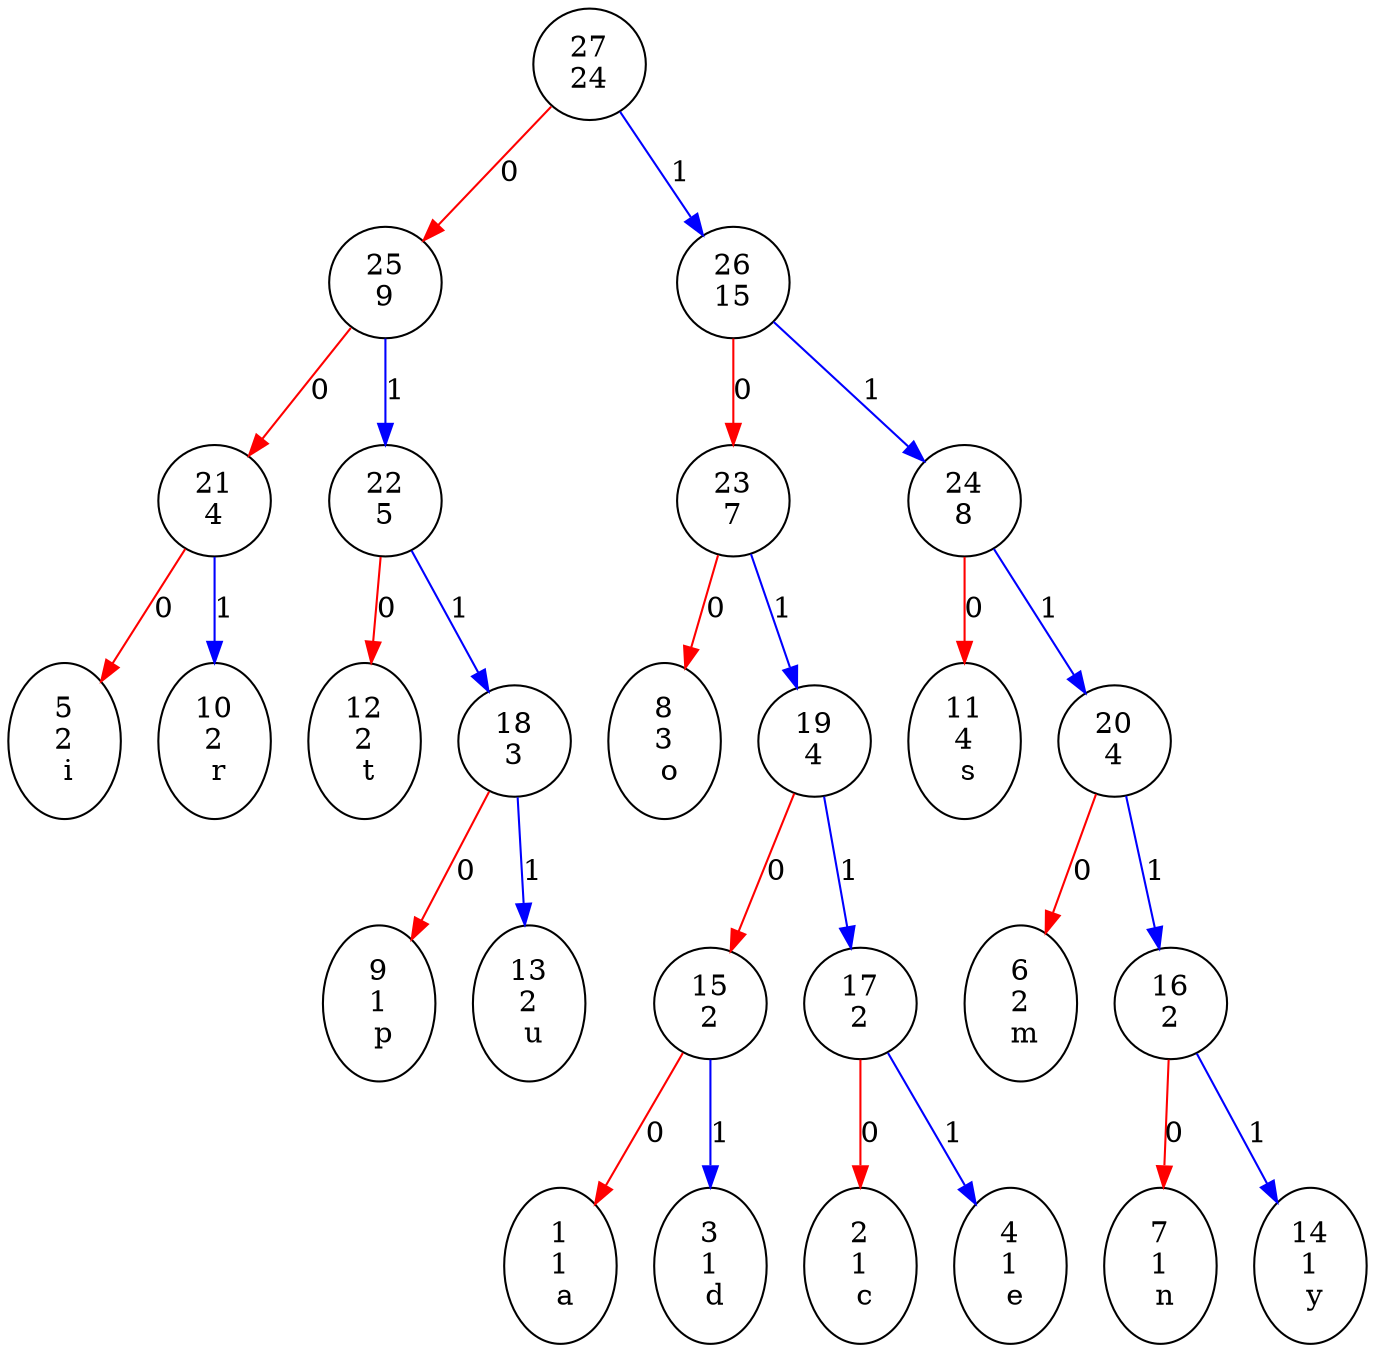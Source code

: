## Command to generate pdf:  dot -Tpdf test.dot -o test.pdf
digraph g {
 "27\n24" -> "25\n9" [color=red, label=0]
 "25\n9" -> "21\n4" [color=red, label=0]
 "21\n4" -> "5\n2\n i" [color=red, label=0]
 "21\n4" -> "10\n2\n r" [color=blue, label=1]
 "25\n9" -> "22\n5" [color=blue, label=1]
 "22\n5" -> "12\n2\n t" [color=red, label=0]
 "22\n5" -> "18\n3" [color=blue, label=1]
 "18\n3" -> "9\n1\n p" [color=red, label=0]
 "18\n3" -> "13\n2\n u" [color=blue, label=1]
 "27\n24" -> "26\n15" [color=blue, label=1]
 "26\n15" -> "23\n7" [color=red, label=0]
 "23\n7" -> "8\n3\n o" [color=red, label=0]
 "23\n7" -> "19\n4" [color=blue, label=1]
 "19\n4" -> "15\n2" [color=red, label=0]
 "15\n2" -> "1\n1\n a" [color=red, label=0]
 "15\n2" -> "3\n1\n d" [color=blue, label=1]
 "19\n4" -> "17\n2" [color=blue, label=1]
 "17\n2" -> "2\n1\n c" [color=red, label=0]
 "17\n2" -> "4\n1\n e" [color=blue, label=1]
 "26\n15" -> "24\n8" [color=blue, label=1]
 "24\n8" -> "11\n4\n s" [color=red, label=0]
 "24\n8" -> "20\n4" [color=blue, label=1]
 "20\n4" -> "6\n2\n m" [color=red, label=0]
 "20\n4" -> "16\n2" [color=blue, label=1]
 "16\n2" -> "7\n1\n n" [color=red, label=0]
 "16\n2" -> "14\n1\n y" [color=blue, label=1]
}
